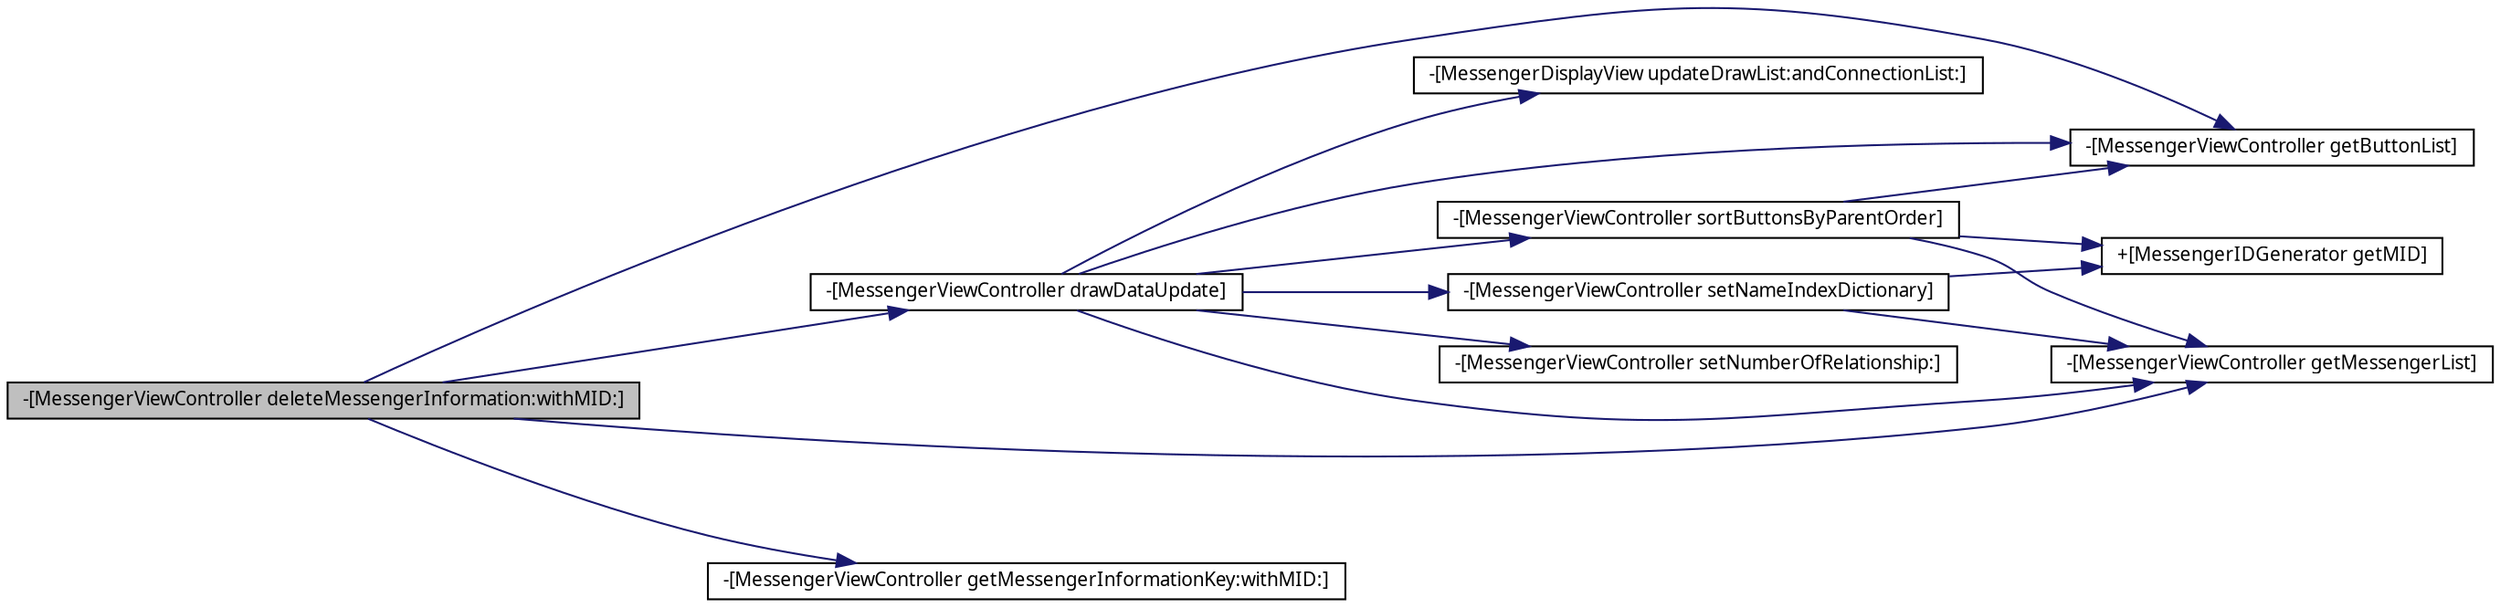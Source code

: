 digraph G
{
  edge [fontname="FreeSans.ttf",fontsize="10",labelfontname="FreeSans.ttf",labelfontsize="10"];
  node [fontname="FreeSans.ttf",fontsize="10",shape=record];
  rankdir=LR;
  Node1 [label="-[MessengerViewController deleteMessengerInformation:withMID:]",height=0.2,width=0.4,color="black", fillcolor="grey75", style="filled" fontcolor="black"];
  Node1 -> Node2 [color="midnightblue",fontsize="10",style="solid",fontname="FreeSans.ttf"];
  Node2 [label="-[MessengerViewController drawDataUpdate]",height=0.2,width=0.4,color="black", fillcolor="white", style="filled",URL="$d7/d34/interface_messenger_view_controller.html#aba89f37600bb5cc7258a034614257dc6"];
  Node2 -> Node3 [color="midnightblue",fontsize="10",style="solid",fontname="FreeSans.ttf"];
  Node3 [label="-[MessengerViewController getButtonList]",height=0.2,width=0.4,color="black", fillcolor="white", style="filled",URL="$d7/d34/interface_messenger_view_controller.html#afa883d1d29e91d003087a0f4b839daf3"];
  Node2 -> Node4 [color="midnightblue",fontsize="10",style="solid",fontname="FreeSans.ttf"];
  Node4 [label="-[MessengerViewController getMessengerList]",height=0.2,width=0.4,color="black", fillcolor="white", style="filled",URL="$d7/d34/interface_messenger_view_controller.html#a2e4617fc57087279158f9df78fab0a87"];
  Node2 -> Node5 [color="midnightblue",fontsize="10",style="solid",fontname="FreeSans.ttf"];
  Node5 [label="-[MessengerViewController setNameIndexDictionary]",height=0.2,width=0.4,color="black", fillcolor="white", style="filled",URL="$d7/d34/interface_messenger_view_controller.html#a791916fe5a33b084e90d14cd12d9bc30"];
  Node5 -> Node4 [color="midnightblue",fontsize="10",style="solid",fontname="FreeSans.ttf"];
  Node5 -> Node6 [color="midnightblue",fontsize="10",style="solid",fontname="FreeSans.ttf"];
  Node6 [label="+[MessengerIDGenerator getMID]",height=0.2,width=0.4,color="black", fillcolor="white", style="filled",URL="$df/dfd/interface_messenger_i_d_generator.html#ad0d37385548ddcf8129fde71d41cf8ae"];
  Node2 -> Node7 [color="midnightblue",fontsize="10",style="solid",fontname="FreeSans.ttf"];
  Node7 [label="-[MessengerViewController setNumberOfRelationship:]",height=0.2,width=0.4,color="black", fillcolor="white", style="filled",URL="$d7/d34/interface_messenger_view_controller.html#aa75f66a06d37f03a7d2b51e9c7149051"];
  Node2 -> Node8 [color="midnightblue",fontsize="10",style="solid",fontname="FreeSans.ttf"];
  Node8 [label="-[MessengerViewController sortButtonsByParentOrder]",height=0.2,width=0.4,color="black", fillcolor="white", style="filled",URL="$d7/d34/interface_messenger_view_controller.html#a6c8d083521df8a95e9e88612745d5981"];
  Node8 -> Node3 [color="midnightblue",fontsize="10",style="solid",fontname="FreeSans.ttf"];
  Node8 -> Node4 [color="midnightblue",fontsize="10",style="solid",fontname="FreeSans.ttf"];
  Node8 -> Node6 [color="midnightblue",fontsize="10",style="solid",fontname="FreeSans.ttf"];
  Node2 -> Node9 [color="midnightblue",fontsize="10",style="solid",fontname="FreeSans.ttf"];
  Node9 [label="-[MessengerDisplayView updateDrawList:andConnectionList:]",height=0.2,width=0.4,color="black", fillcolor="white", style="filled",URL="$d8/d39/interface_messenger_display_view.html#a3790ae1de28d367eb7ec15ec8ed545fb"];
  Node1 -> Node3 [color="midnightblue",fontsize="10",style="solid",fontname="FreeSans.ttf"];
  Node1 -> Node10 [color="midnightblue",fontsize="10",style="solid",fontname="FreeSans.ttf"];
  Node10 [label="-[MessengerViewController getMessengerInformationKey:withMID:]",height=0.2,width=0.4,color="black", fillcolor="white", style="filled",URL="$d7/d34/interface_messenger_view_controller.html#a9c958b9ee93a81551b3aa4209eaa3c71"];
  Node1 -> Node4 [color="midnightblue",fontsize="10",style="solid",fontname="FreeSans.ttf"];
}
